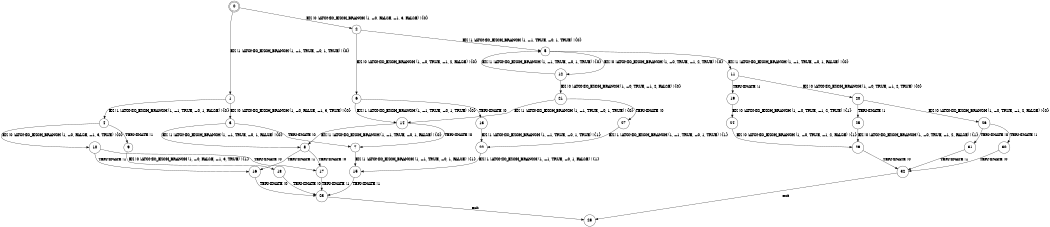 digraph BCG {
size = "7, 10.5";
center = TRUE;
node [shape = circle];
0 [peripheries = 2];
0 -> 1 [label = "EX !1 !ATOMIC_EXCH_BRANCH (1, +1, TRUE, +0, 1, TRUE) !{0}"];
0 -> 2 [label = "EX !0 !ATOMIC_EXCH_BRANCH (1, +0, FALSE, +1, 3, FALSE) !{0}"];
1 -> 3 [label = "EX !0 !ATOMIC_EXCH_BRANCH (1, +0, FALSE, +1, 3, TRUE) !{0}"];
1 -> 4 [label = "EX !1 !ATOMIC_EXCH_BRANCH (1, +1, TRUE, +0, 1, FALSE) !{0}"];
2 -> 5 [label = "EX !1 !ATOMIC_EXCH_BRANCH (1, +1, TRUE, +0, 1, TRUE) !{0}"];
2 -> 6 [label = "EX !0 !ATOMIC_EXCH_BRANCH (1, +0, TRUE, +1, 2, FALSE) !{0}"];
3 -> 7 [label = "TERMINATE !0"];
3 -> 8 [label = "EX !1 !ATOMIC_EXCH_BRANCH (1, +1, TRUE, +0, 1, FALSE) !{0}"];
4 -> 9 [label = "TERMINATE !1"];
4 -> 10 [label = "EX !0 !ATOMIC_EXCH_BRANCH (1, +0, FALSE, +1, 3, TRUE) !{0}"];
5 -> 11 [label = "EX !1 !ATOMIC_EXCH_BRANCH (1, +1, TRUE, +0, 1, FALSE) !{0}"];
5 -> 12 [label = "EX !0 !ATOMIC_EXCH_BRANCH (1, +0, TRUE, +1, 2, TRUE) !{0}"];
6 -> 13 [label = "TERMINATE !0"];
6 -> 14 [label = "EX !1 !ATOMIC_EXCH_BRANCH (1, +1, TRUE, +0, 1, TRUE) !{0}"];
7 -> 15 [label = "EX !1 !ATOMIC_EXCH_BRANCH (1, +1, TRUE, +0, 1, FALSE) !{1}"];
8 -> 16 [label = "TERMINATE !1"];
8 -> 17 [label = "TERMINATE !0"];
9 -> 18 [label = "EX !0 !ATOMIC_EXCH_BRANCH (1, +0, FALSE, +1, 3, TRUE) !{1}"];
10 -> 16 [label = "TERMINATE !1"];
10 -> 17 [label = "TERMINATE !0"];
11 -> 19 [label = "TERMINATE !1"];
11 -> 20 [label = "EX !0 !ATOMIC_EXCH_BRANCH (1, +0, TRUE, +1, 2, TRUE) !{0}"];
12 -> 5 [label = "EX !1 !ATOMIC_EXCH_BRANCH (1, +1, TRUE, +0, 1, TRUE) !{0}"];
12 -> 21 [label = "EX !0 !ATOMIC_EXCH_BRANCH (1, +0, TRUE, +1, 2, FALSE) !{0}"];
13 -> 22 [label = "EX !1 !ATOMIC_EXCH_BRANCH (1, +1, TRUE, +0, 1, TRUE) !{1}"];
14 -> 7 [label = "TERMINATE !0"];
14 -> 8 [label = "EX !1 !ATOMIC_EXCH_BRANCH (1, +1, TRUE, +0, 1, FALSE) !{0}"];
15 -> 23 [label = "TERMINATE !1"];
16 -> 23 [label = "TERMINATE !0"];
17 -> 23 [label = "TERMINATE !1"];
18 -> 23 [label = "TERMINATE !0"];
19 -> 24 [label = "EX !0 !ATOMIC_EXCH_BRANCH (1, +0, TRUE, +1, 2, TRUE) !{1}"];
20 -> 25 [label = "TERMINATE !1"];
20 -> 26 [label = "EX !0 !ATOMIC_EXCH_BRANCH (1, +0, TRUE, +1, 2, FALSE) !{0}"];
21 -> 27 [label = "TERMINATE !0"];
21 -> 14 [label = "EX !1 !ATOMIC_EXCH_BRANCH (1, +1, TRUE, +0, 1, TRUE) !{0}"];
22 -> 15 [label = "EX !1 !ATOMIC_EXCH_BRANCH (1, +1, TRUE, +0, 1, FALSE) !{1}"];
23 -> 28 [label = "exit"];
24 -> 29 [label = "EX !0 !ATOMIC_EXCH_BRANCH (1, +0, TRUE, +1, 2, FALSE) !{1}"];
25 -> 29 [label = "EX !0 !ATOMIC_EXCH_BRANCH (1, +0, TRUE, +1, 2, FALSE) !{1}"];
26 -> 30 [label = "TERMINATE !1"];
26 -> 31 [label = "TERMINATE !0"];
27 -> 22 [label = "EX !1 !ATOMIC_EXCH_BRANCH (1, +1, TRUE, +0, 1, TRUE) !{1}"];
29 -> 32 [label = "TERMINATE !0"];
30 -> 32 [label = "TERMINATE !0"];
31 -> 32 [label = "TERMINATE !1"];
32 -> 28 [label = "exit"];
}
